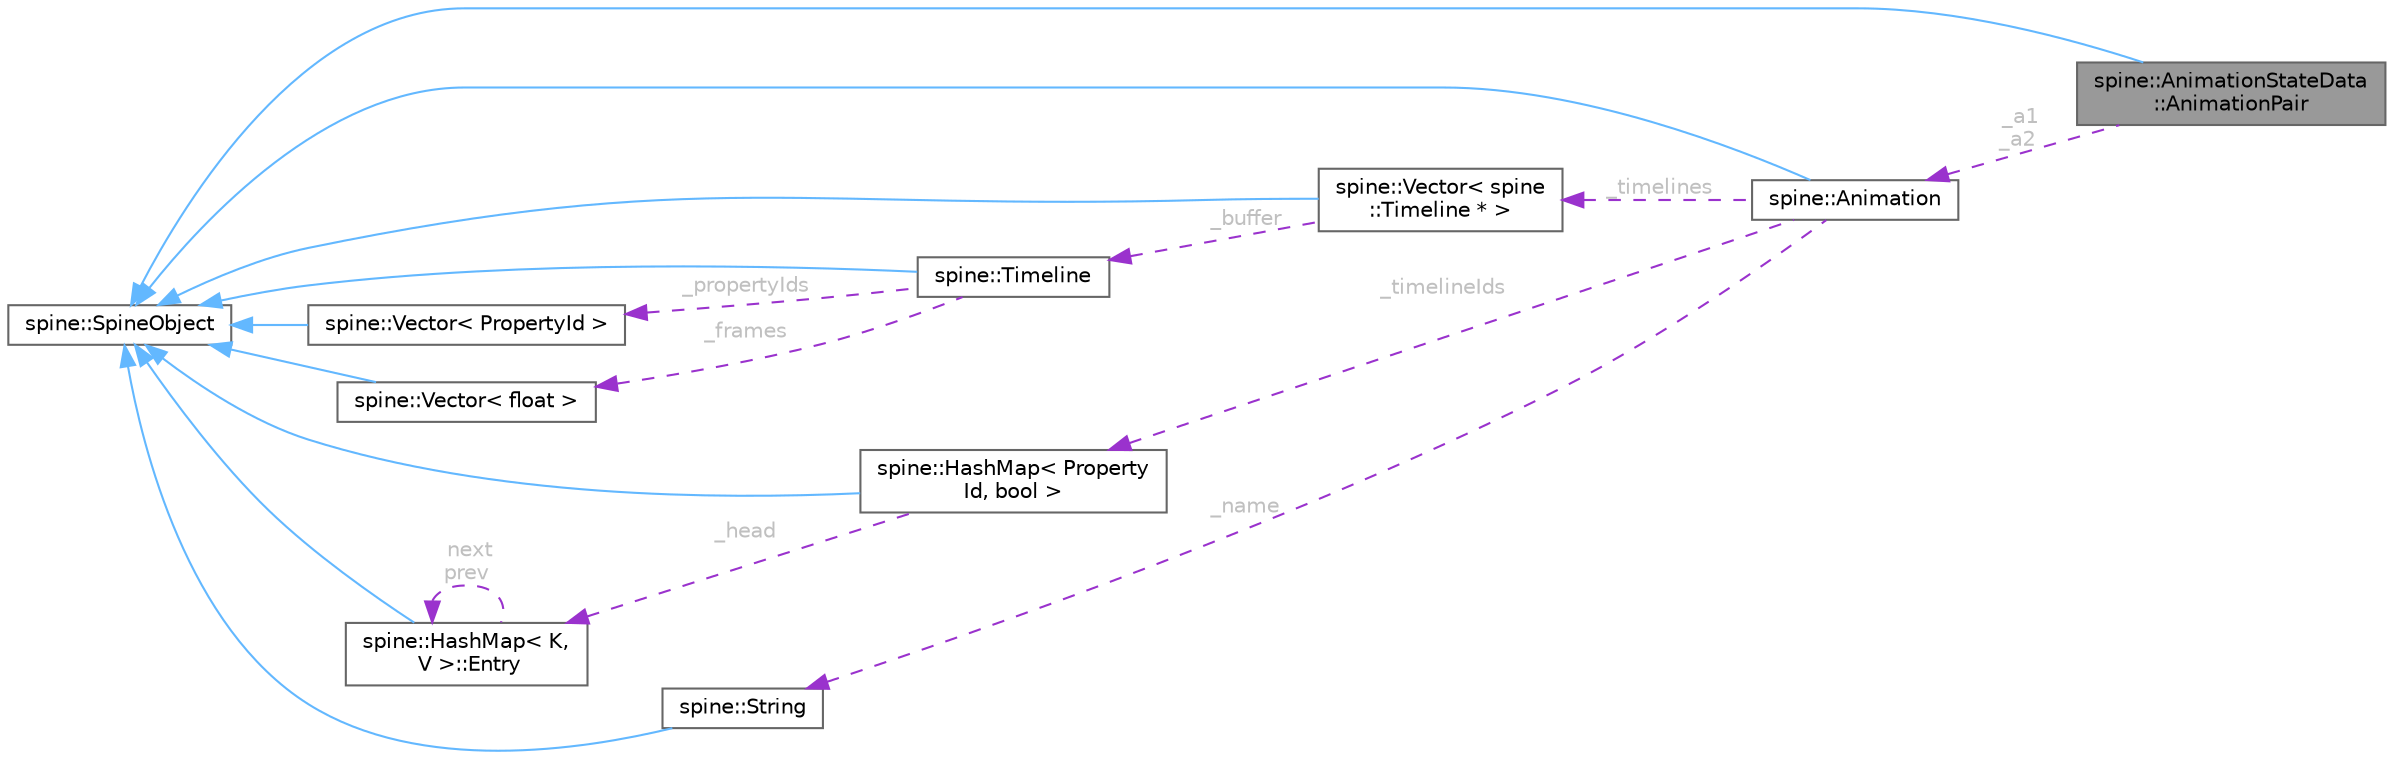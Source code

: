 digraph "spine::AnimationStateData::AnimationPair"
{
 // LATEX_PDF_SIZE
  bgcolor="transparent";
  edge [fontname=Helvetica,fontsize=10,labelfontname=Helvetica,labelfontsize=10];
  node [fontname=Helvetica,fontsize=10,shape=box,height=0.2,width=0.4];
  rankdir="LR";
  Node1 [id="Node000001",label="spine::AnimationStateData\l::AnimationPair",height=0.2,width=0.4,color="gray40", fillcolor="grey60", style="filled", fontcolor="black",tooltip=" "];
  Node2 -> Node1 [id="edge19_Node000001_Node000002",dir="back",color="steelblue1",style="solid",tooltip=" "];
  Node2 [id="Node000002",label="spine::SpineObject",height=0.2,width=0.4,color="gray40", fillcolor="white", style="filled",URL="$classspine_1_1_spine_object.html",tooltip=" "];
  Node3 -> Node1 [id="edge20_Node000001_Node000003",dir="back",color="darkorchid3",style="dashed",tooltip=" ",label=" _a1\n_a2",fontcolor="grey" ];
  Node3 [id="Node000003",label="spine::Animation",height=0.2,width=0.4,color="gray40", fillcolor="white", style="filled",URL="$classspine_1_1_animation.html",tooltip=" "];
  Node2 -> Node3 [id="edge21_Node000003_Node000002",dir="back",color="steelblue1",style="solid",tooltip=" "];
  Node4 -> Node3 [id="edge22_Node000003_Node000004",dir="back",color="darkorchid3",style="dashed",tooltip=" ",label=" _timelines",fontcolor="grey" ];
  Node4 [id="Node000004",label="spine::Vector\< spine\l::Timeline * \>",height=0.2,width=0.4,color="gray40", fillcolor="white", style="filled",URL="$classspine_1_1_vector.html",tooltip=" "];
  Node2 -> Node4 [id="edge23_Node000004_Node000002",dir="back",color="steelblue1",style="solid",tooltip=" "];
  Node5 -> Node4 [id="edge24_Node000004_Node000005",dir="back",color="darkorchid3",style="dashed",tooltip=" ",label=" _buffer",fontcolor="grey" ];
  Node5 [id="Node000005",label="spine::Timeline",height=0.2,width=0.4,color="gray40", fillcolor="white", style="filled",URL="$classspine_1_1_timeline.html",tooltip=" "];
  Node2 -> Node5 [id="edge25_Node000005_Node000002",dir="back",color="steelblue1",style="solid",tooltip=" "];
  Node6 -> Node5 [id="edge26_Node000005_Node000006",dir="back",color="darkorchid3",style="dashed",tooltip=" ",label=" _propertyIds",fontcolor="grey" ];
  Node6 [id="Node000006",label="spine::Vector\< PropertyId \>",height=0.2,width=0.4,color="gray40", fillcolor="white", style="filled",URL="$classspine_1_1_vector.html",tooltip=" "];
  Node2 -> Node6 [id="edge27_Node000006_Node000002",dir="back",color="steelblue1",style="solid",tooltip=" "];
  Node7 -> Node5 [id="edge28_Node000005_Node000007",dir="back",color="darkorchid3",style="dashed",tooltip=" ",label=" _frames",fontcolor="grey" ];
  Node7 [id="Node000007",label="spine::Vector\< float \>",height=0.2,width=0.4,color="gray40", fillcolor="white", style="filled",URL="$classspine_1_1_vector.html",tooltip=" "];
  Node2 -> Node7 [id="edge29_Node000007_Node000002",dir="back",color="steelblue1",style="solid",tooltip=" "];
  Node8 -> Node3 [id="edge30_Node000003_Node000008",dir="back",color="darkorchid3",style="dashed",tooltip=" ",label=" _timelineIds",fontcolor="grey" ];
  Node8 [id="Node000008",label="spine::HashMap\< Property\lId, bool \>",height=0.2,width=0.4,color="gray40", fillcolor="white", style="filled",URL="$classspine_1_1_hash_map.html",tooltip=" "];
  Node2 -> Node8 [id="edge31_Node000008_Node000002",dir="back",color="steelblue1",style="solid",tooltip=" "];
  Node9 -> Node8 [id="edge32_Node000008_Node000009",dir="back",color="darkorchid3",style="dashed",tooltip=" ",label=" _head",fontcolor="grey" ];
  Node9 [id="Node000009",label="spine::HashMap\< K,\l V \>::Entry",height=0.2,width=0.4,color="gray40", fillcolor="white", style="filled",URL="$classspine_1_1_hash_map_1_1_entry.html",tooltip=" "];
  Node2 -> Node9 [id="edge33_Node000009_Node000002",dir="back",color="steelblue1",style="solid",tooltip=" "];
  Node9 -> Node9 [id="edge34_Node000009_Node000009",dir="back",color="darkorchid3",style="dashed",tooltip=" ",label=" next\nprev",fontcolor="grey" ];
  Node10 -> Node3 [id="edge35_Node000003_Node000010",dir="back",color="darkorchid3",style="dashed",tooltip=" ",label=" _name",fontcolor="grey" ];
  Node10 [id="Node000010",label="spine::String",height=0.2,width=0.4,color="gray40", fillcolor="white", style="filled",URL="$classspine_1_1_string.html",tooltip=" "];
  Node2 -> Node10 [id="edge36_Node000010_Node000002",dir="back",color="steelblue1",style="solid",tooltip=" "];
}
